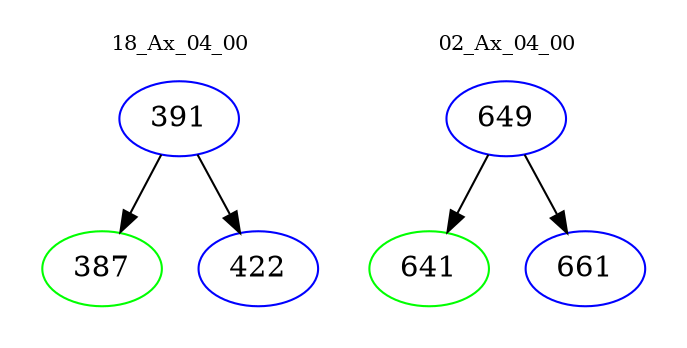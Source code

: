 digraph{
subgraph cluster_0 {
color = white
label = "18_Ax_04_00";
fontsize=10;
T0_391 [label="391", color="blue"]
T0_391 -> T0_387 [color="black"]
T0_387 [label="387", color="green"]
T0_391 -> T0_422 [color="black"]
T0_422 [label="422", color="blue"]
}
subgraph cluster_1 {
color = white
label = "02_Ax_04_00";
fontsize=10;
T1_649 [label="649", color="blue"]
T1_649 -> T1_641 [color="black"]
T1_641 [label="641", color="green"]
T1_649 -> T1_661 [color="black"]
T1_661 [label="661", color="blue"]
}
}
